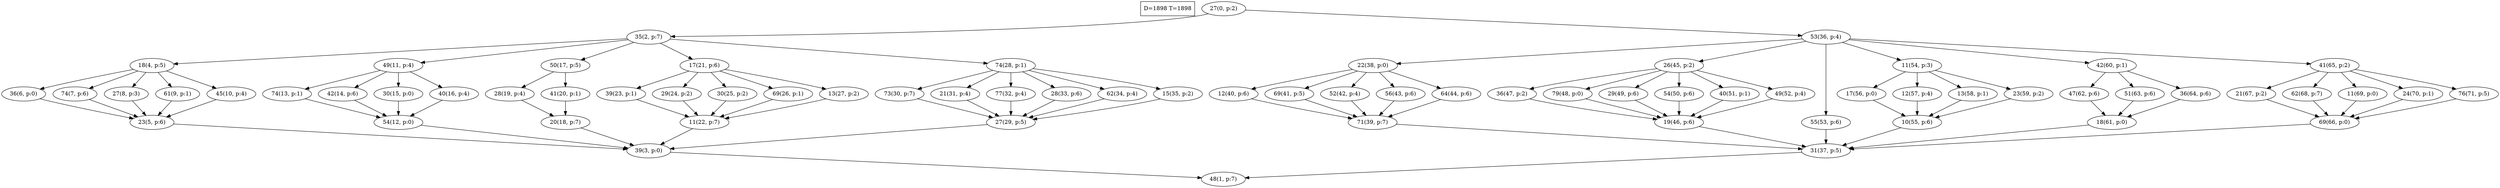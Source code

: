 digraph Task {
i [shape=box, label="D=1898 T=1898"]; 
0 [label="27(0, p:2)"];
1 [label="48(1, p:7)"];
2 [label="35(2, p:7)"];
3 [label="39(3, p:0)"];
4 [label="18(4, p:5)"];
5 [label="23(5, p:6)"];
6 [label="36(6, p:0)"];
7 [label="74(7, p:6)"];
8 [label="27(8, p:3)"];
9 [label="61(9, p:1)"];
10 [label="45(10, p:4)"];
11 [label="49(11, p:4)"];
12 [label="54(12, p:0)"];
13 [label="74(13, p:1)"];
14 [label="42(14, p:6)"];
15 [label="30(15, p:0)"];
16 [label="40(16, p:4)"];
17 [label="50(17, p:5)"];
18 [label="20(18, p:7)"];
19 [label="28(19, p:4)"];
20 [label="41(20, p:1)"];
21 [label="17(21, p:6)"];
22 [label="11(22, p:7)"];
23 [label="39(23, p:1)"];
24 [label="29(24, p:2)"];
25 [label="30(25, p:2)"];
26 [label="69(26, p:1)"];
27 [label="13(27, p:2)"];
28 [label="74(28, p:1)"];
29 [label="27(29, p:5)"];
30 [label="73(30, p:7)"];
31 [label="21(31, p:4)"];
32 [label="77(32, p:4)"];
33 [label="28(33, p:6)"];
34 [label="62(34, p:4)"];
35 [label="15(35, p:2)"];
36 [label="53(36, p:4)"];
37 [label="31(37, p:5)"];
38 [label="22(38, p:0)"];
39 [label="71(39, p:7)"];
40 [label="12(40, p:6)"];
41 [label="69(41, p:5)"];
42 [label="52(42, p:4)"];
43 [label="56(43, p:6)"];
44 [label="64(44, p:6)"];
45 [label="26(45, p:2)"];
46 [label="19(46, p:6)"];
47 [label="36(47, p:2)"];
48 [label="79(48, p:0)"];
49 [label="29(49, p:6)"];
50 [label="54(50, p:6)"];
51 [label="40(51, p:1)"];
52 [label="49(52, p:4)"];
53 [label="55(53, p:6)"];
54 [label="11(54, p:3)"];
55 [label="10(55, p:6)"];
56 [label="17(56, p:0)"];
57 [label="12(57, p:4)"];
58 [label="13(58, p:1)"];
59 [label="23(59, p:2)"];
60 [label="42(60, p:1)"];
61 [label="18(61, p:0)"];
62 [label="47(62, p:6)"];
63 [label="51(63, p:6)"];
64 [label="36(64, p:6)"];
65 [label="41(65, p:2)"];
66 [label="69(66, p:0)"];
67 [label="21(67, p:2)"];
68 [label="62(68, p:7)"];
69 [label="11(69, p:0)"];
70 [label="24(70, p:1)"];
71 [label="76(71, p:5)"];
0 -> 2;
0 -> 36;
2 -> 4;
2 -> 11;
2 -> 17;
2 -> 21;
2 -> 28;
3 -> 1;
4 -> 6;
4 -> 7;
4 -> 8;
4 -> 9;
4 -> 10;
5 -> 3;
6 -> 5;
7 -> 5;
8 -> 5;
9 -> 5;
10 -> 5;
11 -> 13;
11 -> 14;
11 -> 15;
11 -> 16;
12 -> 3;
13 -> 12;
14 -> 12;
15 -> 12;
16 -> 12;
17 -> 19;
17 -> 20;
18 -> 3;
19 -> 18;
20 -> 18;
21 -> 23;
21 -> 24;
21 -> 25;
21 -> 26;
21 -> 27;
22 -> 3;
23 -> 22;
24 -> 22;
25 -> 22;
26 -> 22;
27 -> 22;
28 -> 30;
28 -> 31;
28 -> 32;
28 -> 33;
28 -> 34;
28 -> 35;
29 -> 3;
30 -> 29;
31 -> 29;
32 -> 29;
33 -> 29;
34 -> 29;
35 -> 29;
36 -> 38;
36 -> 45;
36 -> 53;
36 -> 54;
36 -> 60;
36 -> 65;
37 -> 1;
38 -> 40;
38 -> 41;
38 -> 42;
38 -> 43;
38 -> 44;
39 -> 37;
40 -> 39;
41 -> 39;
42 -> 39;
43 -> 39;
44 -> 39;
45 -> 47;
45 -> 48;
45 -> 49;
45 -> 50;
45 -> 51;
45 -> 52;
46 -> 37;
47 -> 46;
48 -> 46;
49 -> 46;
50 -> 46;
51 -> 46;
52 -> 46;
53 -> 37;
54 -> 56;
54 -> 57;
54 -> 58;
54 -> 59;
55 -> 37;
56 -> 55;
57 -> 55;
58 -> 55;
59 -> 55;
60 -> 62;
60 -> 63;
60 -> 64;
61 -> 37;
62 -> 61;
63 -> 61;
64 -> 61;
65 -> 67;
65 -> 68;
65 -> 69;
65 -> 70;
65 -> 71;
66 -> 37;
67 -> 66;
68 -> 66;
69 -> 66;
70 -> 66;
71 -> 66;
}